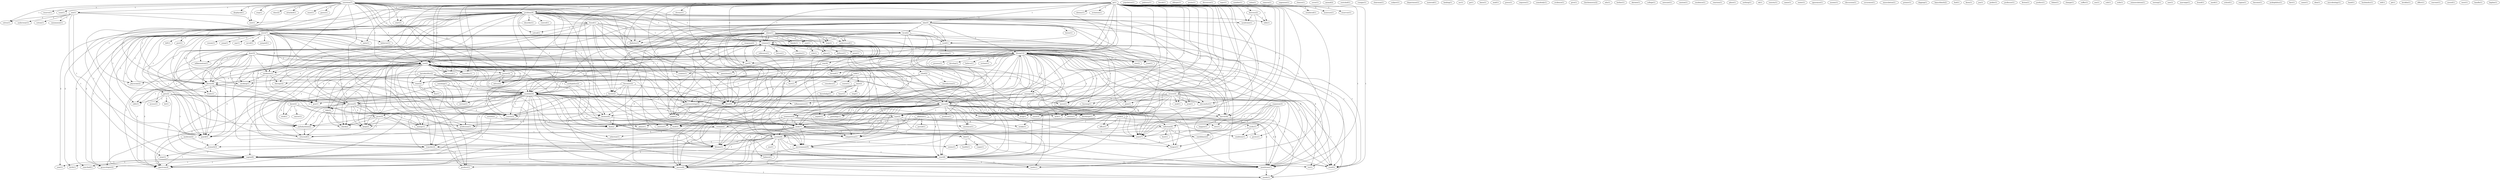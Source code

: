 digraph G {
  nutrition [ label="nutrition(7)" ];
  vitamin [ label="vitamin(11)" ];
  problem [ label="problem(9)" ];
  bloom [ label="bloom(12)" ];
  class [ label="class(2)" ];
  attacked [ label="attacked(1)" ];
  start [ label="start(1)" ];
  gut [ label="gut(5)" ];
  use [ label="use(5)" ];
  exist [ label="exist(1)" ];
  one [ label="one(1)" ];
  guess [ label="guess(1)" ];
  reserve [ label="reserve(1)" ];
  solves [ label="solves(1)" ];
  poster [ label="poster(2)" ];
  doctor [ label="doctor(9)" ];
  use [ label="use(2)" ];
  tune [ label="tune(1)" ];
  candida [ label="candida(24)" ];
  accosted [ label="accosted(1)" ];
  quack [ label="quack(5)" ];
  disease [ label="disease(4)" ];
  advice [ label="advice(2)" ];
  profession [ label="profession(1)" ];
  vitamin [ label="vitamin(1)" ];
  course [ label="course(3)" ];
  displayed [ label="displayed(1)" ];
  rest [ label="rest(1)" ];
  stop [ label="stop(1)" ];
  physician [ label="physician(2)" ];
  find [ label="find(2)" ];
  gi [ label="gi(1)" ];
  cause [ label="cause(2)" ];
  skin [ label="skin(5)" ];
  occurs [ label="occurs(3)" ];
  moisture [ label="moisture(1)" ];
  barrier [ label="barrier(6)" ];
  reservoir [ label="reservoir(1)" ];
  spite [ label="spite(1)" ];
  chronic [ label="chronic(1)" ];
  return [ label="return(1)" ];
  distress [ label="distress(2)" ];
  lack [ label="lack(1)" ];
  treatment [ label="treatment(4)" ];
  intake [ label="intake(1)" ];
  manages [ label="manages(2)" ];
  drug [ label="drug(1)" ];
  pantyhose [ label="pantyhose(1)" ];
  restrict [ label="restrict(1)" ];
  food [ label="food(3)" ];
  body [ label="body(7)" ];
  creates [ label="creates(1)" ];
  humidity [ label="humidity(1)" ];
  discomfort [ label="discomfort(1)" ];
  rectum [ label="rectum(1)" ];
  tells [ label="tells(1)" ];
  system [ label="system(9)" ];
  seems [ label="seems(1)" ];
  transfer [ label="transfer(2)" ];
  vagina [ label="vagina(8)" ];
  yeast [ label="yeast(7)" ];
  phase [ label="phase(1)" ];
  dietary [ label="dietary(1)" ];
  blood [ label="blood(5)" ];
  environment [ label="environment(5)" ];
  symptomatology [ label="symptomatology(2)" ];
  tract [ label="tract(8)" ];
  tends [ label="tends(1)" ];
  cause [ label="cause(2)" ];
  membrane [ label="membrane(7)" ];
  syndrome [ label="syndrome(1)" ];
  irritation [ label="irritation(1)" ];
  mucus [ label="mucus(6)" ];
  wondered [ label="wondered(1)" ];
  carbohydrate [ label="carbohydrate(2)" ];
  move [ label="move(1)" ];
  stool [ label="stool(3)" ];
  sinus [ label="sinus(3)" ];
  complex [ label="complex(1)" ];
  role [ label="role(1)" ];
  defense [ label="defense(1)" ];
  point [ label="point(1)" ];
  blindness [ label="blindness(1)" ];
  pathology [ label="pathology(1)" ];
  reference [ label="reference(1)" ];
  future [ label="future(1)" ];
  blooms [ label="blooms(1)" ];
  plays [ label="plays(1)" ];
  impair [ label="impair(1)" ];
  population [ label="population(1)" ];
  found [ label="found(1)" ];
  level [ label="level(2)" ];
  used [ label="used(1)" ];
  disorder [ label="disorder(1)" ];
  diabetes [ label="diabetes(1)" ];
  antibiotic [ label="antibiotic(1)" ];
  therapy [ label="therapy(2)" ];
  solved [ label="solved(1)" ];
  control [ label="control(1)" ];
  factor [ label="factor(2)" ];
  behavior [ label="behavior(1)" ];
  glucose [ label="glucose(5)" ];
  birth [ label="birth(1)" ];
  gynocologist [ label="gynocologist(2)" ];
  year [ label="year(1)" ];
  searched [ label="searched(1)" ];
  jealousy [ label="jealousy(1)" ];
  knock [ label="knock(1)" ];
  allergic [ label="allergic(1)" ];
  purity [ label="purity(1)" ];
  organism [ label="organism(3)" ];
  acidic [ label="acidic(1)" ];
  type [ label="type(2)" ];
  infection [ label="infection(4)" ];
  grows [ label="grows(1)" ];
  candidiasis [ label="candidiasis(2)" ];
  sets [ label="sets(1)" ];
  condition [ label="condition(1)" ];
  fungus [ label="fungus(1)" ];
  discourse [ label="discourse(1)" ];
  topic [ label="topic(1)" ];
  number [ label="number(1)" ];
  colon [ label="colon(1)" ];
  remove [ label="remove(1)" ];
  segement [ label="segement(1)" ];
  steve [ label="steve(7)" ];
  left [ label="left(1)" ];
  post [ label="post(1)" ];
  venom [ label="venom(1)" ];
  gets [ label="gets(2)" ];
  jump [ label="jump(1)" ];
  want [ label="want(2)" ];
  smoking [ label="smoking(1)" ];
  inflammation [ label="inflammation(1)" ];
  nay [ label="nay(1)" ];
  saved [ label="saved(1)" ];
  jumped [ label="jumped(1)" ];
  treats [ label="treats(1)" ];
  fine [ label="fine(1)" ];
  calls [ label="calls(1)" ];
  gun [ label="gun(1)" ];
  help [ label="help(2)" ];
  spectrum [ label="spectrum(4)" ];
  understoood [ label="understoood(1)" ];
  produce [ label="produce(1)" ];
  competition [ label="competition(1)" ];
  existence [ label="existence(1)" ];
  chance [ label="chance(1)" ];
  site [ label="site(2)" ];
  becomes [ label="becomes(2)" ];
  foster [ label="foster(1)" ];
  treat [ label="treat(1)" ];
  try [ label="try(1)" ];
  cover [ label="cover(1)" ];
  animal [ label="animal(2)" ];
  switched [ label="switched(1)" ];
  area [ label="area(1)" ];
  anal [ label="anal(1)" ];
  make [ label="make(1)" ];
  discharge [ label="discharge(1)" ];
  needs [ label="needs(1)" ];
  burning [ label="burning(1)" ];
  pain [ label="pain(1)" ];
  vinegar [ label="vinegar(1)" ];
  response [ label="response(2)" ];
  chairman [ label="chairman(1)" ];
  process [ label="process(1)" ];
  develop [ label="develop(1)" ];
  way [ label="way(4)" ];
  believe [ label="believe(1)" ];
  thread [ label="thread(1)" ];
  irritant [ label="irritant(1)" ];
  inflammatory [ label="inflammatory(1)" ];
  subject [ label="subject(1)" ];
  department [ label="department(1)" ];
  happen [ label="happen(1)" ];
  material [ label="material(1)" ];
  healing [ label="healing(1)" ];
  mr [ label="mr(1)" ];
  go [ label="go(1)" ];
  basis [ label="basis(1)" ];
  innoculate [ label="innoculate(1)" ];
  office [ label="office(1)" ];
  keep [ label="keep(2)" ];
  mail [ label="mail(1)" ];
  press [ label="press(1)" ];
  mouth [ label="mouth(2)" ];
  requires [ label="requires(1)" ];
  somebody [ label="somebody(1)" ];
  evidence [ label="evidence(1)" ];
  give [ label="give(1)" ];
  biochemistry [ label="biochemistry(2)" ];
  edu [ label="edu(1)" ];
  bother [ label="bother(1)" ];
  okstate [ label="okstate(1)" ];
  college [ label="college(1)" ];
  alkaline [ label="alkaline(1)" ];
  period [ label="period(1)" ];
  woman [ label="woman(2)" ];
  newsnet [ label="newsnet(1)" ];
  caution [ label="caution(1)" ];
  residence [ label="residence(1)" ];
  access [ label="access(1)" ];
  lot [ label="lot(1)" ];
  dyer [ label="dyer(3)" ];
  hurt [ label="hurt(1)" ];
  reaction [ label="reaction(1)" ];
  place [ label="place(1)" ];
  elaine [ label="elaine(1)" ];
  relief [ label="relief(2)" ];
  family [ label="family(1)" ];
  sent [ label="sent(1)" ];
  nothing [ label="nothing(1)" ];
  ok [ label="ok(1)" ];
  toxicity [ label="toxicity(1)" ];
  take [ label="take(2)" ];
  returned [ label="returned(1)" ];
  check [ label="check(2)" ];
  energy [ label="energy(1)" ];
  name [ label="name(1)" ];
  introduction [ label="introduction(1)" ];
  product [ label="product(1)" ];
  water [ label="water(1)" ];
  underwear [ label="underwear(1)" ];
  cotton [ label="cotton(1)" ];
  minimmize [ label="minimmize(1)" ];
  wear [ label="wear(1)" ];
  ignorance [ label="ignorance(1)" ];
  money [ label="money(1)" ];
  discussion [ label="discussion(1)" ];
  occurance [ label="occurance(1)" ];
  innoculation [ label="innoculation(1)" ];
  primer [ label="primer(1)" ];
  digging [ label="digging(1)" ];
  banschbach [ label="banschbach(2)" ];
  fuel [ label="fuel(1)" ];
  lactobacillus [ label="lactobacillus(2)" ];
  acidophilus [ label="acidophilus(2)" ];
  farm [ label="farm(1)" ];
  jon [ label="jon(1)" ];
  told [ label="told(1)" ];
  time [ label="time(2)" ];
  considers [ label="considers(1)" ];
  waste [ label="waste(1)" ];
  heart [ label="heart(1)" ];
  slug [ label="slug(1)" ];
  knowledge [ label="knowledge(1)" ];
  host [ label="host(1)" ];
  prefer [ label="prefer(1)" ];
  professor [ label="professor(1)" ];
  fiction [ label="fiction(1)" ];
  prefers [ label="prefers(1)" ];
  folate [ label="folate(1)" ];
  change [ label="change(1)" ];
  elaine [ label="elaine(1)" ];
  suffer [ label="suffer(1)" ];
  selection [ label="selection(1)" ];
  diet [ label="diet(5)" ];
  balance [ label="balance(1)" ];
  sex [ label="sex(1)" ];
  coli [ label="coli(1)" ];
  wife [ label="wife(1)" ];
  reinnoculation [ label="reinnoculation(1)" ];
  teaching [ label="teaching(1)" ];
  stick [ label="stick(1)" ];
  testing [ label="testing(1)" ];
  stomach [ label="stomach(3)" ];
  grow [ label="grow(3)" ];
  saw [ label="saw(1)" ];
  marraige [ label="marraige(1)" ];
  braod [ label="braod(1)" ];
  mark [ label="mark(1)" ];
  school [ label="school(1)" ];
  region [ label="region(1)" ];
  become [ label="become(1)" ];
  acidophilius [ label="acidophilius(1)" ];
  fact [ label="fact(1)" ];
  ano [ label="ano(1)" ];
  acid [ label="acid(3)" ];
  know [ label="know(2)" ];
  cancer [ label="cancer(1)" ];
  came [ label="came(1)" ];
  idea [ label="idea(1)" ];
  microbiology [ label="microbiology(1)" ];
  hand [ label="hand(1)" ];
  medicine [ label="medicine(2)" ];
  health [ label="health(1)" ];
  vegan [ label="vegan(1)" ];
  husbandry [ label="husbandry(1)" ];
  tell [ label="tell(1)" ];
  ph [ label="ph(1)" ];
  bricklin [ label="bricklin(1)" ];
  effect [ label="effect(1)" ];
  warrant [ label="warrant(1)" ];
  aresol [ label="aresol(1)" ];
  west [ label="west(1)" ];
  handle [ label="handle(1)" ];
  kaplan [ label="kaplan(1)" ];
  nutrition -> vitamin [ label="1" ];
  nutrition -> problem [ label="1" ];
  nutrition -> bloom [ label="1" ];
  nutrition -> class [ label="1" ];
  nutrition -> attacked [ label="1" ];
  nutrition -> start [ label="1" ];
  nutrition -> gut [ label="1" ];
  nutrition -> use [ label="1" ];
  nutrition -> exist [ label="1" ];
  nutrition -> one [ label="1" ];
  nutrition -> guess [ label="1" ];
  nutrition -> reserve [ label="1" ];
  nutrition -> solves [ label="1" ];
  nutrition -> poster [ label="2" ];
  nutrition -> doctor [ label="1" ];
  nutrition -> use [ label="1" ];
  nutrition -> tune [ label="1" ];
  nutrition -> candida [ label="2" ];
  nutrition -> accosted [ label="1" ];
  nutrition -> quack [ label="1" ];
  nutrition -> disease [ label="2" ];
  nutrition -> advice [ label="1" ];
  nutrition -> profession [ label="1" ];
  nutrition -> vitamin [ label="1" ];
  nutrition -> course [ label="2" ];
  nutrition -> displayed [ label="1" ];
  nutrition -> rest [ label="1" ];
  nutrition -> stop [ label="1" ];
  nutrition -> physician [ label="1" ];
  nutrition -> find [ label="1" ];
  gi -> vitamin [ label="1" ];
  gi -> problem [ label="2" ];
  gi -> cause [ label="1" ];
  gi -> skin [ label="1" ];
  gi -> occurs [ label="1" ];
  gi -> bloom [ label="2" ];
  gi -> moisture [ label="1" ];
  gi -> barrier [ label="1" ];
  gi -> reservoir [ label="1" ];
  gi -> spite [ label="1" ];
  gi -> chronic [ label="1" ];
  gi -> return [ label="1" ];
  gi -> distress [ label="1" ];
  gi -> lack [ label="1" ];
  gi -> treatment [ label="2" ];
  gi -> intake [ label="1" ];
  gi -> use [ label="1" ];
  gi -> manages [ label="1" ];
  gi -> drug [ label="1" ];
  gi -> pantyhose [ label="1" ];
  gi -> restrict [ label="1" ];
  gi -> food [ label="1" ];
  gi -> body [ label="1" ];
  gi -> creates [ label="1" ];
  gi -> doctor [ label="1" ];
  gi -> use [ label="1" ];
  gi -> humidity [ label="1" ];
  gi -> candida [ label="2" ];
  gi -> discomfort [ label="1" ];
  gi -> rectum [ label="1" ];
  gi -> tells [ label="1" ];
  gi -> system [ label="1" ];
  gi -> seems [ label="1" ];
  gi -> transfer [ label="1" ];
  gi -> vagina [ label="1" ];
  gi -> yeast [ label="1" ];
  gi -> phase [ label="1" ];
  gi -> dietary [ label="1" ];
  gi -> blood [ label="1" ];
  gi -> environment [ label="1" ];
  gi -> vitamin [ label="1" ];
  gi -> symptomatology [ label="1" ];
  gi -> tract [ label="3" ];
  gi -> tends [ label="1" ];
  gi -> cause [ label="1" ];
  gi -> membrane [ label="1" ];
  gi -> syndrome [ label="1" ];
  gi -> irritation [ label="1" ];
  gi -> mucus [ label="1" ];
  gi -> wondered [ label="1" ];
  gi -> carbohydrate [ label="1" ];
  gi -> move [ label="1" ];
  gi -> stool [ label="1" ];
  gi -> sinus [ label="2" ];
  vitamin -> complex [ label="2" ];
  vitamin -> cause [ label="1" ];
  vitamin -> role [ label="3" ];
  vitamin -> defense [ label="3" ];
  vitamin -> bloom [ label="1" ];
  vitamin -> point [ label="3" ];
  vitamin -> blindness [ label="1" ];
  vitamin -> barrier [ label="1" ];
  vitamin -> pathology [ label="1" ];
  vitamin -> gut [ label="1" ];
  vitamin -> reference [ label="3" ];
  vitamin -> future [ label="3" ];
  vitamin -> body [ label="4" ];
  vitamin -> doctor [ label="1" ];
  vitamin -> candida [ label="4" ];
  vitamin -> quack [ label="1" ];
  vitamin -> system [ label="4" ];
  vitamin -> blooms [ label="3" ];
  vitamin -> cause [ label="1" ];
  vitamin -> membrane [ label="4" ];
  vitamin -> mucus [ label="4" ];
  vitamin -> plays [ label="3" ];
  vitamin -> impair [ label="1" ];
  problem -> found [ label="2" ];
  problem -> barrier [ label="1" ];
  problem -> level [ label="1" ];
  problem -> start [ label="1" ];
  problem -> used [ label="1" ];
  problem -> lack [ label="1" ];
  problem -> disorder [ label="1" ];
  problem -> diabetes [ label="1" ];
  problem -> antibiotic [ label="1" ];
  problem -> therapy [ label="1" ];
  problem -> solved [ label="2" ];
  problem -> control [ label="2" ];
  problem -> body [ label="1" ];
  problem -> factor [ label="1" ];
  problem -> candida [ label="1" ];
  problem -> behavior [ label="1" ];
  problem -> quack [ label="1" ];
  problem -> tells [ label="1" ];
  problem -> blooms [ label="1" ];
  problem -> glucose [ label="1" ];
  problem -> yeast [ label="1" ];
  problem -> birth [ label="2" ];
  problem -> blood [ label="1" ];
  problem -> course [ label="1" ];
  problem -> gynocologist [ label="2" ];
  problem -> membrane [ label="1" ];
  problem -> rest [ label="1" ];
  problem -> syndrome [ label="1" ];
  problem -> mucus [ label="1" ];
  problem -> year [ label="2" ];
  problem -> searched [ label="2" ];
  organism -> acidic [ label="1" ];
  organism -> type [ label="1" ];
  organism -> infection [ label="1" ];
  organism -> grows [ label="1" ];
  organism -> candidiasis [ label="1" ];
  organism -> yeast [ label="1" ];
  organism -> sets [ label="1" ];
  organism -> condition [ label="1" ];
  organism -> fungus [ label="1" ];
  steve -> left [ label="1" ];
  steve -> spite [ label="1" ];
  steve -> treatment [ label="1" ];
  steve -> post [ label="1" ];
  steve -> venom [ label="1" ];
  steve -> gets [ label="1" ];
  steve -> use [ label="1" ];
  steve -> jump [ label="1" ];
  steve -> antibiotic [ label="1" ];
  steve -> want [ label="1" ];
  steve -> smoking [ label="1" ];
  steve -> inflammation [ label="1" ];
  steve -> body [ label="1" ];
  steve -> nay [ label="1" ];
  steve -> doctor [ label="3" ];
  steve -> use [ label="1" ];
  steve -> saved [ label="1" ];
  steve -> candida [ label="1" ];
  steve -> jumped [ label="1" ];
  steve -> behavior [ label="1" ];
  steve -> quack [ label="3" ];
  steve -> treats [ label="1" ];
  steve -> yeast [ label="1" ];
  steve -> vitamin [ label="2" ];
  steve -> fine [ label="1" ];
  steve -> calls [ label="1" ];
  steve -> gun [ label="1" ];
  steve -> help [ label="1" ];
  steve -> spectrum [ label="1" ];
  steve -> physician [ label="1" ];
  steve -> find [ label="1" ];
  steve -> sinus [ label="1" ];
  steve -> understoood [ label="1" ];
  cause -> bloom [ label="1" ];
  cause -> blindness [ label="1" ];
  cause -> barrier [ label="2" ];
  cause -> return [ label="1" ];
  cause -> pathology [ label="1" ];
  cause -> lack [ label="1" ];
  cause -> treatment [ label="1" ];
  cause -> use [ label="1" ];
  cause -> drug [ label="1" ];
  cause -> type [ label="1" ];
  cause -> produce [ label="1" ];
  cause -> food [ label="1" ];
  cause -> body [ label="3" ];
  cause -> use [ label="1" ];
  cause -> candida [ label="1" ];
  cause -> system [ label="2" ];
  cause -> disease [ label="2" ];
  cause -> vagina [ label="1" ];
  cause -> competition [ label="1" ];
  cause -> tract [ label="1" ];
  cause -> tends [ label="1" ];
  cause -> membrane [ label="2" ];
  cause -> existence [ label="1" ];
  cause -> mucus [ label="2" ];
  cause -> spectrum [ label="1" ];
  cause -> impair [ label="1" ];
  cause -> sinus [ label="1" ];
  skin -> bloom [ label="1" ];
  skin -> site [ label="2" ];
  skin -> level [ label="1" ];
  skin -> used [ label="1" ];
  skin -> diabetes [ label="1" ];
  skin -> becomes [ label="1" ];
  skin -> foster [ label="1" ];
  skin -> factor [ label="1" ];
  skin -> treat [ label="1" ];
  skin -> glucose [ label="1" ];
  skin -> blood [ label="1" ];
  skin -> course [ label="1" ];
  skin -> try [ label="1" ];
  occurs -> barrier [ label="1" ];
  occurs -> area [ label="1" ];
  occurs -> anal [ label="1" ];
  occurs -> discomfort [ label="1" ];
  occurs -> system [ label="1" ];
  occurs -> blood [ label="2" ];
  occurs -> make [ label="1" ];
  occurs -> membrane [ label="1" ];
  occurs -> mucus [ label="1" ];
  occurs -> discharge [ label="1" ];
  occurs -> needs [ label="1" ];
  occurs -> stool [ label="1" ];
  occurs -> burning [ label="1" ];
  occurs -> pain [ label="1" ];
  found -> level [ label="1" ];
  found -> used [ label="1" ];
  found -> diabetes [ label="1" ];
  found -> becomes [ label="1" ];
  found -> solved [ label="1" ];
  found -> factor [ label="1" ];
  found -> glucose [ label="1" ];
  found -> blood [ label="1" ];
  found -> tract [ label="1" ];
  found -> course [ label="1" ];
  found -> gynocologist [ label="1" ];
  response -> bloom [ label="1" ];
  response -> candida [ label="1" ];
  bloom -> barrier [ label="1" ];
  bloom -> site [ label="3" ];
  bloom -> process [ label="2" ];
  bloom -> return [ label="1" ];
  bloom -> lack [ label="1" ];
  bloom -> treatment [ label="1" ];
  bloom -> develop [ label="2" ];
  bloom -> area [ label="1" ];
  bloom -> gut [ label="1" ];
  bloom -> use [ label="2" ];
  bloom -> manages [ label="1" ];
  bloom -> drug [ label="1" ];
  bloom -> way [ label="1" ];
  bloom -> type [ label="2" ];
  bloom -> food [ label="2" ];
  bloom -> body [ label="3" ];
  bloom -> anal [ label="1" ];
  bloom -> use [ label="2" ];
  bloom -> believe [ label="1" ];
  bloom -> candida [ label="1" ];
  bloom -> discomfort [ label="1" ];
  bloom -> treat [ label="1" ];
  bloom -> thread [ label="1" ];
  bloom -> vagina [ label="2" ];
  bloom -> yeast [ label="1" ];
  bloom -> irritant [ label="2" ];
  bloom -> blood [ label="2" ];
  bloom -> competition [ label="2" ];
  bloom -> symptomatology [ label="1" ];
  bloom -> tract [ label="2" ];
  bloom -> tends [ label="1" ];
  bloom -> cause [ label="2" ];
  bloom -> make [ label="1" ];
  bloom -> membrane [ label="3" ];
  bloom -> mucus [ label="3" ];
  bloom -> discharge [ label="1" ];
  bloom -> spectrum [ label="2" ];
  bloom -> try [ label="1" ];
  bloom -> move [ label="1" ];
  bloom -> stool [ label="1" ];
  bloom -> burning [ label="1" ];
  bloom -> sinus [ label="1" ];
  bloom -> inflammatory [ label="2" ];
  bloom -> pain [ label="1" ];
  barrier -> happen [ label="2" ];
  barrier -> system [ label="2" ];
  barrier -> vitamin [ label="2" ];
  barrier -> needs [ label="1" ];
  level -> used [ label="1" ];
  level -> pathology [ label="1" ];
  level -> diabetes [ label="1" ];
  level -> system [ label="1" ];
  level -> vitamin [ label="1" ];
  level -> cause [ label="1" ];
  level -> course [ label="1" ];
  level -> membrane [ label="1" ];
  level -> mucus [ label="1" ];
  level -> impair [ label="1" ];
  used -> innoculate [ label="1" ];
  used -> office [ label="1" ];
  used -> sinus [ label="1" ];
  used -> keep [ label="1" ];
  mouth -> food [ label="1" ];
  mouth -> vagina [ label="1" ];
  distress -> tells [ label="1" ];
  distress -> syndrome [ label="1" ];
  distress -> sinus [ label="1" ];
  treatment -> intake [ label="2" ];
  treatment -> restrict [ label="2" ];
  treatment -> body [ label="1" ];
  treatment -> system [ label="2" ];
  treatment -> yeast [ label="1" ];
  treatment -> phase [ label="2" ];
  treatment -> membrane [ label="1" ];
  treatment -> mucus [ label="1" ];
  treatment -> carbohydrate [ label="2" ];
  alkaline -> period [ label="1" ];
  alkaline -> acidic [ label="1" ];
  alkaline -> woman [ label="1" ];
  alkaline -> blooms [ label="1" ];
  alkaline -> environment [ label="1" ];
  gets -> quack [ label="1" ];
  gets -> blooms [ label="1" ];
  gets -> vagina [ label="1" ];
  gets -> glucose [ label="1" ];
  gets -> tract [ label="1" ];
  gets -> calls [ label="1" ];
  gets -> access [ label="1" ];
  gets -> lot [ label="1" ];
  dyer -> use [ label="1" ];
  dyer -> antibiotic [ label="1" ];
  dyer -> smoking [ label="1" ];
  dyer -> inflammation [ label="1" ];
  dyer -> doctor [ label="1" ];
  dyer -> use [ label="1" ];
  dyer -> candida [ label="1" ];
  dyer -> quack [ label="1" ];
  dyer -> treats [ label="1" ];
  dyer -> yeast [ label="1" ];
  dyer -> calls [ label="1" ];
  dyer -> gun [ label="1" ];
  dyer -> spectrum [ label="1" ];
  dyer -> find [ label="1" ];
  dyer -> sinus [ label="1" ];
  gut -> want [ label="1" ];
  gut -> hurt [ label="2" ];
  elaine -> relief [ label="1" ];
  elaine -> body [ label="1" ];
  elaine -> doctor [ label="4" ];
  elaine -> family [ label="1" ];
  elaine -> quack [ label="1" ];
  elaine -> sent [ label="1" ];
  elaine -> blood [ label="1" ];
  elaine -> vitamin [ label="2" ];
  elaine -> symptomatology [ label="1" ];
  elaine -> make [ label="1" ];
  elaine -> help [ label="1" ];
  elaine -> stool [ label="1" ];
  elaine -> find [ label="1" ];
  elaine -> understoood [ label="1" ];
  use -> type [ label="1" ];
  use -> pantyhose [ label="1" ];
  use -> infection [ label="1" ];
  use -> antibiotic [ label="2" ];
  use -> smoking [ label="2" ];
  use -> food [ label="1" ];
  use -> body [ label="1" ];
  use -> creates [ label="1" ];
  use -> poster [ label="1" ];
  use -> doctor [ label="1" ];
  use -> humidity [ label="1" ];
  use -> accosted [ label="1" ];
  use -> take [ label="1" ];
  use -> rectum [ label="1" ];
  use -> advice [ label="1" ];
  use -> transfer [ label="1" ];
  use -> yeast [ label="2" ];
  use -> competition [ label="1" ];
  use -> environment [ label="1" ];
  use -> vitamin [ label="1" ];
  use -> tract [ label="1" ];
  use -> gun [ label="2" ];
  use -> spectrum [ label="3" ];
  use -> carbohydrate [ label="1" ];
  use -> returned [ label="1" ];
  use -> check [ label="1" ];
  use -> energy [ label="1" ];
  use -> keep [ label="1" ];
  acidic -> grows [ label="1" ];
  acidic -> environment [ label="1" ];
  acidic -> condition [ label="1" ];
  relief -> introduction [ label="1" ];
  relief -> want [ label="1" ];
  relief -> tract [ label="1" ];
  relief -> product [ label="1" ];
  manages -> body [ label="1" ];
  manages -> discomfort [ label="1" ];
  manages -> take [ label="1" ];
  manages -> blood [ label="1" ];
  manages -> symptomatology [ label="1" ];
  manages -> tract [ label="1" ];
  manages -> move [ label="1" ];
  manages -> stool [ label="1" ];
  becomes -> factor [ label="1" ];
  becomes -> woman [ label="1" ];
  becomes -> blooms [ label="1" ];
  becomes -> glucose [ label="1" ];
  becomes -> blood [ label="1" ];
  becomes -> course [ label="1" ];
  one -> underwear [ label="1" ];
  one -> cotton [ label="1" ];
  one -> solves [ label="1" ];
  one -> quack [ label="1" ];
  one -> transfer [ label="1" ];
  one -> rest [ label="1" ];
  one -> minimmize [ label="1" ];
  one -> wear [ label="1" ];
  way -> candida [ label="1" ];
  way -> quack [ label="1" ];
  way -> thread [ label="1" ];
  type -> infection [ label="1" ];
  type -> food [ label="1" ];
  type -> body [ label="1" ];
  type -> yeast [ label="1" ];
  type -> competition [ label="1" ];
  type -> spectrum [ label="1" ];
  type -> fungus [ label="1" ];
  lactobacillus -> want [ label="1" ];
  lactobacillus -> therapy [ label="1" ];
  lactobacillus -> acidophilus [ label="1" ];
  lactobacillus -> candida [ label="1" ];
  lactobacillus -> tract [ label="1" ];
  lactobacillus -> product [ label="1" ];
  told -> time [ label="1" ];
  told -> candida [ label="1" ];
  told -> considers [ label="1" ];
  told -> waste [ label="1" ];
  told -> blooms [ label="1" ];
  told -> hurt [ label="1" ];
  told -> blood [ label="1" ];
  told -> stool [ label="1" ];
  time -> heart [ label="1" ];
  time -> candida [ label="1" ];
  time -> slug [ label="1" ];
  time -> knowledge [ label="1" ];
  time -> blooms [ label="1" ];
  infection -> system [ label="1" ];
  infection -> host [ label="1" ];
  infection -> candidiasis [ label="1" ];
  infection -> yeast [ label="1" ];
  infection -> fungus [ label="1" ];
  antibiotic -> therapy [ label="1" ];
  antibiotic -> smoking [ label="1" ];
  antibiotic -> yeast [ label="1" ];
  antibiotic -> gun [ label="1" ];
  want -> fine [ label="1" ];
  want -> product [ label="1" ];
  elaine -> body [ label="1" ];
  elaine -> doctor [ label="4" ];
  elaine -> family [ label="1" ];
  elaine -> quack [ label="1" ];
  elaine -> sent [ label="1" ];
  elaine -> blood [ label="1" ];
  elaine -> vitamin [ label="2" ];
  elaine -> symptomatology [ label="1" ];
  elaine -> make [ label="1" ];
  elaine -> help [ label="1" ];
  elaine -> stool [ label="1" ];
  elaine -> find [ label="1" ];
  elaine -> understoood [ label="1" ];
  food -> selection [ label="1" ];
  body -> doctor [ label="1" ];
  body -> candida [ label="1" ];
  body -> quack [ label="1" ];
  body -> blooms [ label="1" ];
  body -> diet [ label="1" ];
  body -> competition [ label="1" ];
  body -> environment [ label="1" ];
  body -> membrane [ label="1" ];
  body -> mucus [ label="1" ];
  body -> balance [ label="1" ];
  acidophilus -> candida [ label="1" ];
  acidophilus -> tract [ label="1" ];
  poster -> doctor [ label="1" ];
  poster -> candida [ label="1" ];
  poster -> disease [ label="1" ];
  poster -> advice [ label="1" ];
  poster -> vitamin [ label="1" ];
  poster -> physician [ label="1" ];
  doctor -> use [ label="1" ];
  doctor -> candida [ label="1" ];
  doctor -> quack [ label="2" ];
  doctor -> treats [ label="1" ];
  doctor -> vitamin [ label="2" ];
  doctor -> calls [ label="1" ];
  doctor -> find [ label="2" ];
  use -> humidity [ label="1" ];
  use -> accosted [ label="1" ];
  use -> take [ label="1" ];
  use -> rectum [ label="1" ];
  use -> advice [ label="1" ];
  use -> transfer [ label="1" ];
  use -> yeast [ label="2" ];
  use -> competition [ label="1" ];
  use -> environment [ label="1" ];
  use -> vitamin [ label="1" ];
  use -> tract [ label="1" ];
  use -> gun [ label="2" ];
  use -> spectrum [ label="3" ];
  use -> carbohydrate [ label="1" ];
  use -> returned [ label="1" ];
  use -> check [ label="1" ];
  use -> energy [ label="1" ];
  use -> keep [ label="1" ];
  factor -> glucose [ label="1" ];
  factor -> blood [ label="1" ];
  factor -> course [ label="1" ];
  factor -> inflammatory [ label="1" ];
  teaching -> candida [ label="1" ];
  teaching -> disease [ label="1" ];
  teaching -> profession [ label="1" ];
  teaching -> course [ label="1" ];
  teaching -> stick [ label="1" ];
  candida -> take [ label="2" ];
  candida -> rectum [ label="2" ];
  candida -> disease [ label="1" ];
  candida -> transfer [ label="2" ];
  candida -> blooms [ label="4" ];
  candida -> vagina [ label="1" ];
  candida -> glucose [ label="3" ];
  candida -> yeast [ label="2" ];
  candida -> profession [ label="1" ];
  candida -> stomach [ label="1" ];
  candida -> grow [ label="3" ];
  candida -> blood [ label="1" ];
  candida -> competition [ label="2" ];
  candida -> environment [ label="4" ];
  candida -> tract [ label="4" ];
  candida -> tends [ label="1" ];
  candida -> cause [ label="2" ];
  candida -> course [ label="1" ];
  candida -> membrane [ label="1" ];
  candida -> gun [ label="1" ];
  candida -> mucus [ label="1" ];
  candida -> spectrum [ label="3" ];
  candida -> carbohydrate [ label="2" ];
  candida -> selection [ label="1" ];
  candida -> returned [ label="2" ];
  candida -> fungus [ label="1" ];
  candida -> check [ label="3" ];
  candida -> energy [ label="2" ];
  candida -> find [ label="1" ];
  candida -> sinus [ label="1" ];
  candida -> keep [ label="2" ];
  take -> carbohydrate [ label="1" ];
  take -> returned [ label="1" ];
  take -> check [ label="1" ];
  take -> keep [ label="1" ];
  woman -> blooms [ label="1" ];
  woman -> yeast [ label="1" ];
  woman -> gynocologist [ label="1" ];
  system -> seems [ label="1" ];
  system -> transfer [ label="1" ];
  system -> blooms [ label="1" ];
  system -> ano [ label="1" ];
  system -> vagina [ label="1" ];
  system -> stomach [ label="1" ];
  system -> environment [ label="1" ];
  system -> tract [ label="1" ];
  system -> membrane [ label="1" ];
  system -> mucus [ label="1" ];
  system -> needs [ label="1" ];
  acid -> sets [ label="1" ];
  acid -> tract [ label="1" ];
  acid -> condition [ label="1" ];
  acid -> office [ label="1" ];
  acid -> keep [ label="1" ];
  know -> disease [ label="1" ];
  know -> profession [ label="1" ];
  know -> cancer [ label="1" ];
  know -> stick [ label="1" ];
  disease -> profession [ label="1" ];
  disease -> existence [ label="1" ];
  advice -> vitamin [ label="1" ];
  transfer -> tract [ label="1" ];
  transfer -> wear [ label="1" ];
  blooms -> vagina [ label="1" ];
  blooms -> tract [ label="1" ];
  vagina -> birth [ label="1" ];
  vagina -> tends [ label="1" ];
  vagina -> gynocologist [ label="1" ];
  vagina -> membrane [ label="1" ];
  vagina -> mucus [ label="1" ];
  vagina -> spectrum [ label="1" ];
  vagina -> year [ label="1" ];
  vagina -> try [ label="1" ];
  vagina -> searched [ label="1" ];
  glucose -> grow [ label="2" ];
  glucose -> tract [ label="1" ];
  glucose -> course [ label="1" ];
  glucose -> carbohydrate [ label="1" ];
  glucose -> returned [ label="1" ];
  glucose -> check [ label="1" ];
  glucose -> energy [ label="1" ];
  glucose -> keep [ label="1" ];
  yeast -> fungus [ label="1" ];
  medicine -> stomach [ label="1" ];
  medicine -> spectrum [ label="1" ];
  diet -> health [ label="3" ];
  diet -> vegan [ label="3" ];
  stomach -> spectrum [ label="1" ];
  grow -> environment [ label="1" ];
  grow -> carbohydrate [ label="1" ];
  grow -> returned [ label="1" ];
  grow -> check [ label="1" ];
  grow -> energy [ label="1" ];
  grow -> keep [ label="1" ];
  blood -> course [ label="1" ];
  blood -> make [ label="1" ];
  blood -> discharge [ label="1" ];
  blood -> stool [ label="2" ];
  environment -> tract [ label="1" ];
  environment -> balance [ label="1" ];
  vitamin -> cause [ label="1" ];
  vitamin -> membrane [ label="4" ];
  vitamin -> mucus [ label="4" ];
  vitamin -> plays [ label="3" ];
  vitamin -> impair [ label="1" ];
  symptomatology -> make [ label="1" ];
  symptomatology -> stool [ label="1" ];
  symptomatology -> find [ label="1" ];
  tract -> tends [ label="1" ];
  tract -> membrane [ label="1" ];
  tract -> product [ label="1" ];
  tract -> mucus [ label="1" ];
  tract -> stool [ label="1" ];
  cause -> membrane [ label="2" ];
  cause -> existence [ label="1" ];
  cause -> mucus [ label="2" ];
  cause -> spectrum [ label="1" ];
  cause -> impair [ label="1" ];
  cause -> sinus [ label="1" ];
  make -> find [ label="1" ];
  membrane -> needs [ label="1" ];
  mucus -> needs [ label="1" ];
  carbohydrate -> returned [ label="1" ];
}
